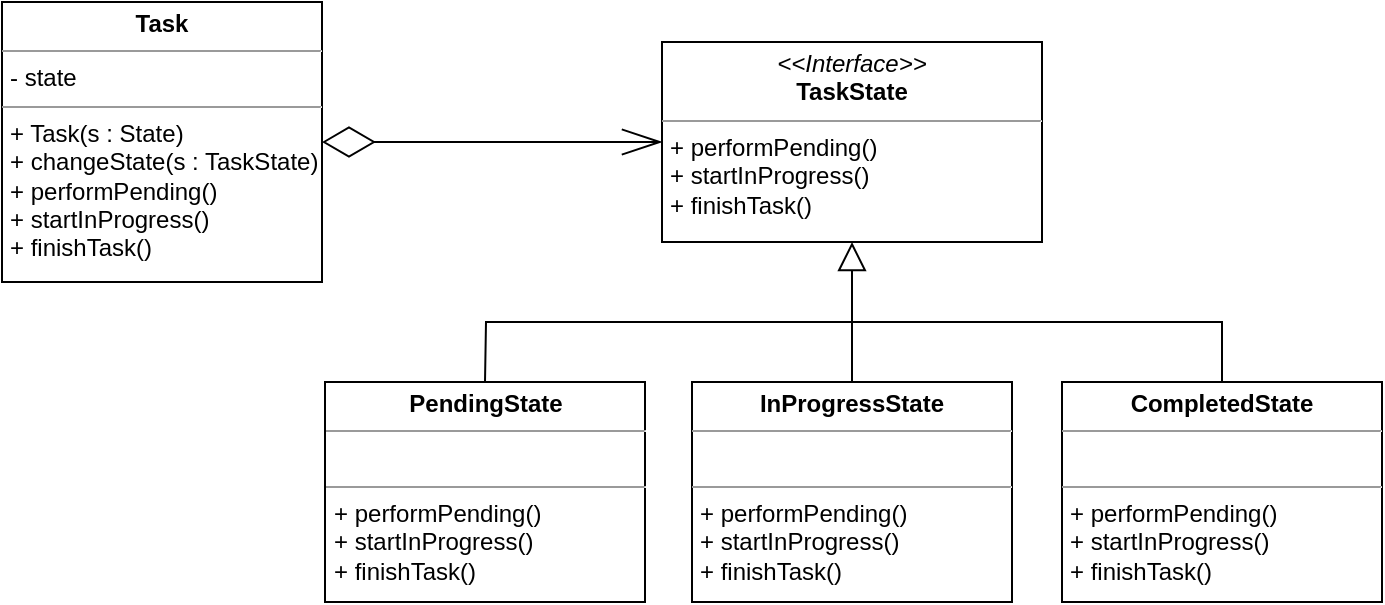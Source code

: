 <mxfile version="24.2.5" type="device" pages="4">
  <diagram name="หน้า-1" id="puEs_FOQYuRfNSsXM6Bd">
    <mxGraphModel dx="1194" dy="674" grid="1" gridSize="10" guides="1" tooltips="1" connect="1" arrows="1" fold="1" page="1" pageScale="1" pageWidth="827" pageHeight="1169" math="0" shadow="0">
      <root>
        <mxCell id="0" />
        <mxCell id="1" parent="0" />
        <mxCell id="XGIai7d3PAbNLULTYZ7_-11" value="&lt;p style=&quot;margin:0px;margin-top:4px;text-align:center;&quot;&gt;&lt;b&gt;Task&lt;/b&gt;&lt;/p&gt;&lt;hr size=&quot;1&quot;&gt;&lt;p style=&quot;margin:0px;margin-left:4px;&quot;&gt;- state&lt;/p&gt;&lt;hr size=&quot;1&quot;&gt;&lt;p style=&quot;margin:0px;margin-left:4px;&quot;&gt;+ Task(s : State)&lt;/p&gt;&lt;p style=&quot;margin:0px;margin-left:4px;&quot;&gt;+ changeState(s : TaskState)&lt;/p&gt;&lt;p style=&quot;border-color: var(--border-color); margin: 0px 0px 0px 4px;&quot;&gt;+ performPending()&lt;/p&gt;&lt;p style=&quot;border-color: var(--border-color); margin: 0px 0px 0px 4px;&quot;&gt;+ startInProgress()&lt;/p&gt;&lt;p style=&quot;border-color: var(--border-color); margin: 0px 0px 0px 4px;&quot;&gt;+ finishTask()&lt;/p&gt;" style="verticalAlign=top;align=left;overflow=fill;fontSize=12;fontFamily=Helvetica;html=1;whiteSpace=wrap;" parent="1" vertex="1">
          <mxGeometry x="40" y="300" width="160" height="140" as="geometry" />
        </mxCell>
        <mxCell id="XGIai7d3PAbNLULTYZ7_-12" value="&lt;p style=&quot;margin:0px;margin-top:4px;text-align:center;&quot;&gt;&lt;i&gt;&amp;lt;&amp;lt;Interface&amp;gt;&amp;gt;&lt;/i&gt;&lt;br&gt;&lt;b&gt;TaskState&lt;/b&gt;&lt;/p&gt;&lt;hr size=&quot;1&quot;&gt;&lt;p style=&quot;border-color: var(--border-color); margin: 0px 0px 0px 4px;&quot;&gt;+ performPending()&lt;/p&gt;&lt;p style=&quot;border-color: var(--border-color); margin: 0px 0px 0px 4px;&quot;&gt;+ startInProgress()&lt;/p&gt;&lt;p style=&quot;border-color: var(--border-color); margin: 0px 0px 0px 4px;&quot;&gt;+ finishTask()&lt;/p&gt;&lt;p style=&quot;border-color: var(--border-color); margin: 0px 0px 0px 4px;&quot;&gt;&lt;br&gt;&lt;/p&gt;" style="verticalAlign=top;align=left;overflow=fill;fontSize=12;fontFamily=Helvetica;html=1;whiteSpace=wrap;" parent="1" vertex="1">
          <mxGeometry x="370" y="320" width="190" height="100" as="geometry" />
        </mxCell>
        <mxCell id="XGIai7d3PAbNLULTYZ7_-13" value="&lt;p style=&quot;margin:0px;margin-top:4px;text-align:center;&quot;&gt;&lt;b&gt;PendingState&lt;/b&gt;&lt;/p&gt;&lt;hr size=&quot;1&quot;&gt;&lt;p style=&quot;margin:0px;margin-left:4px;&quot;&gt;&lt;br&gt;&lt;/p&gt;&lt;hr size=&quot;1&quot;&gt;&lt;p style=&quot;border-color: var(--border-color); margin: 0px 0px 0px 4px;&quot;&gt;+ performPending()&lt;/p&gt;&lt;p style=&quot;border-color: var(--border-color); margin: 0px 0px 0px 4px;&quot;&gt;+ startInProgress()&lt;/p&gt;&lt;p style=&quot;border-color: var(--border-color); margin: 0px 0px 0px 4px;&quot;&gt;+ finishTask()&lt;/p&gt;" style="verticalAlign=top;align=left;overflow=fill;fontSize=12;fontFamily=Helvetica;html=1;whiteSpace=wrap;" parent="1" vertex="1">
          <mxGeometry x="201.5" y="490" width="160" height="110" as="geometry" />
        </mxCell>
        <mxCell id="XGIai7d3PAbNLULTYZ7_-14" value="&lt;p style=&quot;margin:0px;margin-top:4px;text-align:center;&quot;&gt;&lt;b&gt;InProgressState&lt;/b&gt;&lt;/p&gt;&lt;hr size=&quot;1&quot;&gt;&lt;p style=&quot;margin:0px;margin-left:4px;&quot;&gt;&lt;br&gt;&lt;/p&gt;&lt;hr size=&quot;1&quot;&gt;&lt;p style=&quot;border-color: var(--border-color); margin: 0px 0px 0px 4px;&quot;&gt;+ performPending()&lt;/p&gt;&lt;p style=&quot;border-color: var(--border-color); margin: 0px 0px 0px 4px;&quot;&gt;+ startInProgress()&lt;/p&gt;&lt;p style=&quot;border-color: var(--border-color); margin: 0px 0px 0px 4px;&quot;&gt;+ finishTask()&lt;/p&gt;" style="verticalAlign=top;align=left;overflow=fill;fontSize=12;fontFamily=Helvetica;html=1;whiteSpace=wrap;" parent="1" vertex="1">
          <mxGeometry x="385" y="490" width="160" height="110" as="geometry" />
        </mxCell>
        <mxCell id="XGIai7d3PAbNLULTYZ7_-15" value="&lt;p style=&quot;margin:0px;margin-top:4px;text-align:center;&quot;&gt;&lt;b&gt;CompletedState&lt;/b&gt;&lt;/p&gt;&lt;hr size=&quot;1&quot;&gt;&lt;p style=&quot;margin:0px;margin-left:4px;&quot;&gt;&lt;br&gt;&lt;/p&gt;&lt;hr size=&quot;1&quot;&gt;&lt;p style=&quot;border-color: var(--border-color); margin: 0px 0px 0px 4px;&quot;&gt;+ performPending()&lt;/p&gt;&lt;p style=&quot;border-color: var(--border-color); margin: 0px 0px 0px 4px;&quot;&gt;+ startInProgress()&lt;/p&gt;&lt;p style=&quot;border-color: var(--border-color); margin: 0px 0px 0px 4px;&quot;&gt;+ finishTask()&lt;/p&gt;" style="verticalAlign=top;align=left;overflow=fill;fontSize=12;fontFamily=Helvetica;html=1;whiteSpace=wrap;" parent="1" vertex="1">
          <mxGeometry x="570" y="490" width="160" height="110" as="geometry" />
        </mxCell>
        <mxCell id="XGIai7d3PAbNLULTYZ7_-16" value="" style="endArrow=diamondThin;endFill=0;endSize=24;html=1;rounded=0;entryX=1;entryY=0.5;entryDx=0;entryDy=0;exitX=0;exitY=0.5;exitDx=0;exitDy=0;startArrow=openThin;startFill=0;startSize=18;" parent="1" source="XGIai7d3PAbNLULTYZ7_-12" target="XGIai7d3PAbNLULTYZ7_-11" edge="1">
          <mxGeometry width="160" relative="1" as="geometry">
            <mxPoint x="200" y="430" as="sourcePoint" />
            <mxPoint x="360" y="430" as="targetPoint" />
          </mxGeometry>
        </mxCell>
        <mxCell id="XGIai7d3PAbNLULTYZ7_-17" value="" style="endArrow=block;endFill=0;endSize=12;html=1;rounded=0;exitX=0.5;exitY=0;exitDx=0;exitDy=0;entryX=0.5;entryY=1;entryDx=0;entryDy=0;" parent="1" source="XGIai7d3PAbNLULTYZ7_-14" target="XGIai7d3PAbNLULTYZ7_-12" edge="1">
          <mxGeometry width="160" relative="1" as="geometry">
            <mxPoint x="450" y="430" as="sourcePoint" />
            <mxPoint x="610" y="430" as="targetPoint" />
          </mxGeometry>
        </mxCell>
        <mxCell id="XGIai7d3PAbNLULTYZ7_-18" value="" style="endArrow=none;html=1;rounded=0;exitX=0.5;exitY=0;exitDx=0;exitDy=0;entryX=0.5;entryY=0;entryDx=0;entryDy=0;" parent="1" source="XGIai7d3PAbNLULTYZ7_-13" target="XGIai7d3PAbNLULTYZ7_-15" edge="1">
          <mxGeometry width="50" height="50" relative="1" as="geometry">
            <mxPoint x="500" y="450" as="sourcePoint" />
            <mxPoint x="550" y="400" as="targetPoint" />
            <Array as="points">
              <mxPoint x="282" y="460" />
              <mxPoint x="650" y="460" />
            </Array>
          </mxGeometry>
        </mxCell>
      </root>
    </mxGraphModel>
  </diagram>
  <diagram id="gwWn6jDMdARRZMakemtv" name="หน้า-2">
    <mxGraphModel dx="1194" dy="674" grid="1" gridSize="10" guides="1" tooltips="1" connect="1" arrows="1" fold="1" page="1" pageScale="1" pageWidth="827" pageHeight="1169" math="0" shadow="0">
      <root>
        <mxCell id="0" />
        <mxCell id="1" parent="0" />
        <mxCell id="5GZxQKkWY-LR2-eykpue-1" value="&lt;p style=&quot;margin:0px;margin-top:4px;text-align:center;&quot;&gt;&lt;b&gt;Task&lt;/b&gt;&lt;/p&gt;&lt;hr size=&quot;1&quot;&gt;&lt;p style=&quot;margin:0px;margin-left:4px;&quot;&gt;- state&lt;/p&gt;&lt;hr size=&quot;1&quot;&gt;&lt;p style=&quot;margin:0px;margin-left:4px;&quot;&gt;+ Task(s : State)&lt;/p&gt;&lt;p style=&quot;margin:0px;margin-left:4px;&quot;&gt;+ changeState(s : TaskState)&lt;/p&gt;&lt;p style=&quot;border-color: var(--border-color); margin: 0px 0px 0px 4px;&quot;&gt;+ performTask()&lt;/p&gt;&lt;p style=&quot;border-color: var(--border-color); margin: 0px 0px 0px 4px;&quot;&gt;+ run()&lt;/p&gt;&lt;p style=&quot;border-color: var(--border-color); margin: 0px 0px 0px 4px;&quot;&gt;+ finishTask()&lt;/p&gt;&lt;p style=&quot;border-color: var(--border-color); margin: 0px 0px 0px 4px;&quot;&gt;+ cancelTask()&lt;/p&gt;" style="verticalAlign=top;align=left;overflow=fill;fontSize=12;fontFamily=Helvetica;html=1;whiteSpace=wrap;" parent="1" vertex="1">
          <mxGeometry x="60" y="287.5" width="160" height="155" as="geometry" />
        </mxCell>
        <mxCell id="5GZxQKkWY-LR2-eykpue-2" value="&lt;p style=&quot;margin:0px;margin-top:4px;text-align:center;&quot;&gt;&lt;i&gt;&amp;lt;&amp;lt;Interface&amp;gt;&amp;gt;&lt;/i&gt;&lt;br&gt;&lt;b&gt;TaskState&lt;/b&gt;&lt;/p&gt;&lt;hr size=&quot;1&quot;&gt;&lt;p style=&quot;border-color: var(--border-color); margin: 0px 0px 0px 4px;&quot;&gt;+ performTask()&lt;/p&gt;&lt;p style=&quot;border-color: var(--border-color); margin: 0px 0px 0px 4px;&quot;&gt;+ run()&lt;/p&gt;&lt;p style=&quot;border-color: var(--border-color); margin: 0px 0px 0px 4px;&quot;&gt;+ finishTask()&lt;/p&gt;&lt;p style=&quot;border-color: var(--border-color); margin: 0px 0px 0px 4px;&quot;&gt;+ cancelTask()&lt;/p&gt;&lt;p style=&quot;border-color: var(--border-color); margin: 0px 0px 0px 4px;&quot;&gt;&lt;br&gt;&lt;/p&gt;" style="verticalAlign=top;align=left;overflow=fill;fontSize=12;fontFamily=Helvetica;html=1;whiteSpace=wrap;" parent="1" vertex="1">
          <mxGeometry x="370" y="310" width="190" height="110" as="geometry" />
        </mxCell>
        <mxCell id="5GZxQKkWY-LR2-eykpue-3" value="&lt;p style=&quot;margin:0px;margin-top:4px;text-align:center;&quot;&gt;&lt;b&gt;PendingState&lt;/b&gt;&lt;/p&gt;&lt;hr size=&quot;1&quot;&gt;&lt;p style=&quot;margin:0px;margin-left:4px;&quot;&gt;&lt;br&gt;&lt;/p&gt;&lt;hr size=&quot;1&quot;&gt;&lt;p style=&quot;border-color: var(--border-color); margin: 0px 0px 0px 4px;&quot;&gt;+ performTask()&lt;/p&gt;&lt;p style=&quot;border-color: var(--border-color); margin: 0px 0px 0px 4px;&quot;&gt;+ run()&lt;/p&gt;&lt;p style=&quot;border-color: var(--border-color); margin: 0px 0px 0px 4px;&quot;&gt;+ finishTask()&lt;/p&gt;&lt;p style=&quot;border-color: var(--border-color); margin: 0px 0px 0px 4px;&quot;&gt;+ cancelTask()&lt;br&gt;&lt;/p&gt;" style="verticalAlign=top;align=left;overflow=fill;fontSize=12;fontFamily=Helvetica;html=1;whiteSpace=wrap;" parent="1" vertex="1">
          <mxGeometry x="105.75" y="490" width="160" height="120" as="geometry" />
        </mxCell>
        <mxCell id="5GZxQKkWY-LR2-eykpue-4" value="&lt;p style=&quot;margin:0px;margin-top:4px;text-align:center;&quot;&gt;&lt;b&gt;InProgressState&lt;/b&gt;&lt;/p&gt;&lt;hr size=&quot;1&quot;&gt;&lt;p style=&quot;margin:0px;margin-left:4px;&quot;&gt;&lt;br&gt;&lt;/p&gt;&lt;hr size=&quot;1&quot;&gt;&lt;p style=&quot;border-color: var(--border-color); margin: 0px 0px 0px 4px;&quot;&gt;+ performTask()&lt;/p&gt;&lt;p style=&quot;border-color: var(--border-color); margin: 0px 0px 0px 4px;&quot;&gt;+ run()&lt;/p&gt;&lt;p style=&quot;border-color: var(--border-color); margin: 0px 0px 0px 4px;&quot;&gt;+ finishTask()&lt;/p&gt;&lt;p style=&quot;border-color: var(--border-color); margin: 0px 0px 0px 4px;&quot;&gt;+ cancelTask()&lt;br&gt;&lt;/p&gt;" style="verticalAlign=top;align=left;overflow=fill;fontSize=12;fontFamily=Helvetica;html=1;whiteSpace=wrap;" parent="1" vertex="1">
          <mxGeometry x="290" y="490" width="160" height="120" as="geometry" />
        </mxCell>
        <mxCell id="5GZxQKkWY-LR2-eykpue-5" value="&lt;p style=&quot;margin:0px;margin-top:4px;text-align:center;&quot;&gt;&lt;b&gt;CompletedState&lt;/b&gt;&lt;/p&gt;&lt;hr size=&quot;1&quot;&gt;&lt;p style=&quot;margin:0px;margin-left:4px;&quot;&gt;&lt;br&gt;&lt;/p&gt;&lt;hr size=&quot;1&quot;&gt;&lt;p style=&quot;border-color: var(--border-color); margin: 0px 0px 0px 4px;&quot;&gt;+ performTask()&lt;/p&gt;&lt;p style=&quot;border-color: var(--border-color); margin: 0px 0px 0px 4px;&quot;&gt;+ run()&lt;/p&gt;&lt;p style=&quot;border-color: var(--border-color); margin: 0px 0px 0px 4px;&quot;&gt;+ finishTask()&lt;/p&gt;&lt;p style=&quot;border-color: var(--border-color); margin: 0px 0px 0px 4px;&quot;&gt;+ cancelTask()&lt;br&gt;&lt;/p&gt;" style="verticalAlign=top;align=left;overflow=fill;fontSize=12;fontFamily=Helvetica;html=1;whiteSpace=wrap;" parent="1" vertex="1">
          <mxGeometry x="474.25" y="490" width="160" height="120" as="geometry" />
        </mxCell>
        <mxCell id="5GZxQKkWY-LR2-eykpue-6" value="" style="endArrow=diamondThin;endFill=0;endSize=24;html=1;rounded=0;entryX=1;entryY=0.5;entryDx=0;entryDy=0;exitX=0;exitY=0.5;exitDx=0;exitDy=0;startArrow=openThin;startFill=0;startSize=18;" parent="1" source="5GZxQKkWY-LR2-eykpue-2" target="5GZxQKkWY-LR2-eykpue-1" edge="1">
          <mxGeometry width="160" relative="1" as="geometry">
            <mxPoint x="200" y="430" as="sourcePoint" />
            <mxPoint x="360" y="430" as="targetPoint" />
          </mxGeometry>
        </mxCell>
        <mxCell id="5GZxQKkWY-LR2-eykpue-7" value="" style="endArrow=block;endFill=0;endSize=12;html=1;rounded=0;entryX=0.5;entryY=1;entryDx=0;entryDy=0;" parent="1" target="5GZxQKkWY-LR2-eykpue-2" edge="1">
          <mxGeometry width="160" relative="1" as="geometry">
            <mxPoint x="465" y="460" as="sourcePoint" />
            <mxPoint x="610" y="430" as="targetPoint" />
          </mxGeometry>
        </mxCell>
        <mxCell id="5GZxQKkWY-LR2-eykpue-8" value="" style="endArrow=none;html=1;rounded=0;exitX=0.5;exitY=0;exitDx=0;exitDy=0;entryX=0.5;entryY=0;entryDx=0;entryDy=0;" parent="1" source="5GZxQKkWY-LR2-eykpue-3" target="5GZxQKkWY-LR2-eykpue-5" edge="1">
          <mxGeometry width="50" height="50" relative="1" as="geometry">
            <mxPoint x="404.25" y="450" as="sourcePoint" />
            <mxPoint x="454.25" y="400" as="targetPoint" />
            <Array as="points">
              <mxPoint x="186.25" y="460" />
              <mxPoint x="554.25" y="460" />
            </Array>
          </mxGeometry>
        </mxCell>
        <mxCell id="5GZxQKkWY-LR2-eykpue-9" value="&lt;p style=&quot;margin:0px;margin-top:4px;text-align:center;&quot;&gt;&lt;b&gt;CancelState&lt;/b&gt;&lt;/p&gt;&lt;hr size=&quot;1&quot;&gt;&lt;p style=&quot;margin:0px;margin-left:4px;&quot;&gt;&lt;br&gt;&lt;/p&gt;&lt;hr size=&quot;1&quot;&gt;&lt;p style=&quot;border-color: var(--border-color); margin: 0px 0px 0px 4px;&quot;&gt;+ performTask()&lt;/p&gt;&lt;p style=&quot;border-color: var(--border-color); margin: 0px 0px 0px 4px;&quot;&gt;+ run()&lt;/p&gt;&lt;p style=&quot;border-color: var(--border-color); margin: 0px 0px 0px 4px;&quot;&gt;+ finishTask()&lt;/p&gt;&lt;p style=&quot;border-color: var(--border-color); margin: 0px 0px 0px 4px;&quot;&gt;+ cancelTask()&lt;br&gt;&lt;/p&gt;" style="verticalAlign=top;align=left;overflow=fill;fontSize=12;fontFamily=Helvetica;html=1;whiteSpace=wrap;" parent="1" vertex="1">
          <mxGeometry x="664.25" y="490" width="160" height="120" as="geometry" />
        </mxCell>
        <mxCell id="uN3MiCEPNP_pIb_5EP9c-1" value="" style="endArrow=none;html=1;rounded=0;entryX=0.5;entryY=0;entryDx=0;entryDy=0;" parent="1" target="5GZxQKkWY-LR2-eykpue-9" edge="1">
          <mxGeometry width="50" height="50" relative="1" as="geometry">
            <mxPoint x="554.25" y="460" as="sourcePoint" />
            <mxPoint x="694.25" y="490" as="targetPoint" />
            <Array as="points">
              <mxPoint x="744.25" y="460" />
            </Array>
          </mxGeometry>
        </mxCell>
        <mxCell id="uN3MiCEPNP_pIb_5EP9c-2" value="" style="endArrow=none;html=1;rounded=0;exitX=0.5;exitY=0;exitDx=0;exitDy=0;" parent="1" source="5GZxQKkWY-LR2-eykpue-4" edge="1">
          <mxGeometry width="50" height="50" relative="1" as="geometry">
            <mxPoint x="410" y="570" as="sourcePoint" />
            <mxPoint x="370" y="460" as="targetPoint" />
          </mxGeometry>
        </mxCell>
      </root>
    </mxGraphModel>
  </diagram>
  <diagram id="TdPEbezARFviZ8AEUG3_" name="หน้า-3">
    <mxGraphModel dx="1194" dy="674" grid="1" gridSize="10" guides="1" tooltips="1" connect="1" arrows="1" fold="1" page="1" pageScale="1" pageWidth="827" pageHeight="1169" math="0" shadow="0">
      <root>
        <mxCell id="0" />
        <mxCell id="1" parent="0" />
        <mxCell id="vawMg2Pv7kUV-w0Bn2ad-1" value="&lt;p style=&quot;margin:0px;margin-top:4px;text-align:center;&quot;&gt;&lt;b&gt;Phone&lt;/b&gt;&lt;/p&gt;&lt;hr size=&quot;1&quot;&gt;&lt;p style=&quot;margin:0px;margin-left:4px;&quot;&gt;- state&lt;/p&gt;&lt;hr size=&quot;1&quot;&gt;&lt;p style=&quot;margin:0px;margin-left:4px;&quot;&gt;+ Phone(s : State)&lt;/p&gt;&lt;p style=&quot;margin:0px;margin-left:4px;&quot;&gt;+ changeState(s : PhoneState)&lt;/p&gt;&lt;p style=&quot;border-color: var(--border-color); margin: 0px 0px 0px 4px;&quot;&gt;+ pickUp()&lt;/p&gt;&lt;p style=&quot;border-color: var(--border-color); margin: 0px 0px 0px 4px;&quot;&gt;+ hangUp()&lt;/p&gt;&lt;p style=&quot;border-color: var(--border-color); margin: 0px 0px 0px 4px;&quot;&gt;+ dial()&lt;/p&gt;" style="verticalAlign=top;align=left;overflow=fill;fontSize=12;fontFamily=Helvetica;html=1;whiteSpace=wrap;" parent="1" vertex="1">
          <mxGeometry x="41.5" y="295" width="160" height="150" as="geometry" />
        </mxCell>
        <mxCell id="vawMg2Pv7kUV-w0Bn2ad-2" value="&lt;p style=&quot;margin:0px;margin-top:4px;text-align:center;&quot;&gt;&lt;i&gt;&amp;lt;&amp;lt;Interface&amp;gt;&amp;gt;&lt;/i&gt;&lt;br&gt;&lt;b&gt;PhoneState&lt;/b&gt;&lt;/p&gt;&lt;hr size=&quot;1&quot;&gt;&lt;p style=&quot;border-color: var(--border-color); margin: 0px 0px 0px 4px;&quot;&gt;+ pickUp()&lt;/p&gt;&lt;p style=&quot;border-color: var(--border-color); margin: 0px 0px 0px 4px;&quot;&gt;+ hangUp()&lt;/p&gt;&lt;p style=&quot;border-color: var(--border-color); margin: 0px 0px 0px 4px;&quot;&gt;+ dial()&lt;/p&gt;&lt;p style=&quot;border-color: var(--border-color); margin: 0px 0px 0px 4px;&quot;&gt;&lt;br&gt;&lt;/p&gt;" style="verticalAlign=top;align=left;overflow=fill;fontSize=12;fontFamily=Helvetica;html=1;whiteSpace=wrap;" parent="1" vertex="1">
          <mxGeometry x="370" y="320" width="190" height="100" as="geometry" />
        </mxCell>
        <mxCell id="vawMg2Pv7kUV-w0Bn2ad-3" value="&lt;p style=&quot;margin:0px;margin-top:4px;text-align:center;&quot;&gt;&lt;b&gt;PhoneStatePickedUp&lt;/b&gt;&lt;br&gt;&lt;/p&gt;&lt;hr size=&quot;1&quot;&gt;&lt;p style=&quot;margin:0px;margin-left:4px;&quot;&gt;&lt;br&gt;&lt;/p&gt;&lt;hr size=&quot;1&quot;&gt;&lt;p style=&quot;border-color: var(--border-color); margin: 0px 0px 0px 4px;&quot;&gt;+ pickUp()&lt;/p&gt;&lt;p style=&quot;border-color: var(--border-color); margin: 0px 0px 0px 4px;&quot;&gt;+ hangUp()&lt;/p&gt;&lt;p style=&quot;border-color: var(--border-color); margin: 0px 0px 0px 4px;&quot;&gt;+ dial()&lt;/p&gt;" style="verticalAlign=top;align=left;overflow=fill;fontSize=12;fontFamily=Helvetica;html=1;whiteSpace=wrap;" parent="1" vertex="1">
          <mxGeometry x="201.5" y="490" width="160" height="110" as="geometry" />
        </mxCell>
        <mxCell id="vawMg2Pv7kUV-w0Bn2ad-4" value="&lt;p style=&quot;margin:0px;margin-top:4px;text-align:center;&quot;&gt;&lt;b&gt;PhoneStateIdle&lt;/b&gt;&lt;/p&gt;&lt;hr size=&quot;1&quot;&gt;&lt;p style=&quot;margin:0px;margin-left:4px;&quot;&gt;&lt;br&gt;&lt;/p&gt;&lt;hr size=&quot;1&quot;&gt;&lt;p style=&quot;border-color: var(--border-color); margin: 0px 0px 0px 4px;&quot;&gt;+ pickUp()&lt;/p&gt;&lt;p style=&quot;border-color: var(--border-color); margin: 0px 0px 0px 4px;&quot;&gt;+ hangUp()&lt;/p&gt;&lt;p style=&quot;border-color: var(--border-color); margin: 0px 0px 0px 4px;&quot;&gt;+ dial()&lt;/p&gt;" style="verticalAlign=top;align=left;overflow=fill;fontSize=12;fontFamily=Helvetica;html=1;whiteSpace=wrap;" parent="1" vertex="1">
          <mxGeometry x="385" y="490" width="160" height="110" as="geometry" />
        </mxCell>
        <mxCell id="vawMg2Pv7kUV-w0Bn2ad-5" value="&lt;p style=&quot;margin:0px;margin-top:4px;text-align:center;&quot;&gt;&lt;b&gt;PhoneStateCalling&lt;/b&gt;&lt;/p&gt;&lt;hr size=&quot;1&quot;&gt;&lt;p style=&quot;margin:0px;margin-left:4px;&quot;&gt;&lt;br&gt;&lt;/p&gt;&lt;hr size=&quot;1&quot;&gt;&lt;p style=&quot;border-color: var(--border-color); margin: 0px 0px 0px 4px;&quot;&gt;+ pickUp()&lt;/p&gt;&lt;p style=&quot;border-color: var(--border-color); margin: 0px 0px 0px 4px;&quot;&gt;+ hangUp()&lt;/p&gt;&lt;p style=&quot;border-color: var(--border-color); margin: 0px 0px 0px 4px;&quot;&gt;+ dial()&lt;/p&gt;" style="verticalAlign=top;align=left;overflow=fill;fontSize=12;fontFamily=Helvetica;html=1;whiteSpace=wrap;" parent="1" vertex="1">
          <mxGeometry x="570" y="490" width="160" height="110" as="geometry" />
        </mxCell>
        <mxCell id="vawMg2Pv7kUV-w0Bn2ad-6" value="" style="endArrow=diamondThin;endFill=0;endSize=24;html=1;rounded=0;entryX=1;entryY=0.5;entryDx=0;entryDy=0;exitX=0;exitY=0.5;exitDx=0;exitDy=0;startArrow=openThin;startFill=0;startSize=18;" parent="1" source="vawMg2Pv7kUV-w0Bn2ad-2" target="vawMg2Pv7kUV-w0Bn2ad-1" edge="1">
          <mxGeometry width="160" relative="1" as="geometry">
            <mxPoint x="200" y="430" as="sourcePoint" />
            <mxPoint x="360" y="430" as="targetPoint" />
          </mxGeometry>
        </mxCell>
        <mxCell id="vawMg2Pv7kUV-w0Bn2ad-7" value="" style="endArrow=block;endFill=0;endSize=12;html=1;rounded=0;exitX=0.5;exitY=0;exitDx=0;exitDy=0;entryX=0.5;entryY=1;entryDx=0;entryDy=0;" parent="1" source="vawMg2Pv7kUV-w0Bn2ad-4" target="vawMg2Pv7kUV-w0Bn2ad-2" edge="1">
          <mxGeometry width="160" relative="1" as="geometry">
            <mxPoint x="450" y="430" as="sourcePoint" />
            <mxPoint x="610" y="430" as="targetPoint" />
          </mxGeometry>
        </mxCell>
        <mxCell id="vawMg2Pv7kUV-w0Bn2ad-8" value="" style="endArrow=none;html=1;rounded=0;exitX=0.5;exitY=0;exitDx=0;exitDy=0;entryX=0.5;entryY=0;entryDx=0;entryDy=0;" parent="1" source="vawMg2Pv7kUV-w0Bn2ad-3" target="vawMg2Pv7kUV-w0Bn2ad-5" edge="1">
          <mxGeometry width="50" height="50" relative="1" as="geometry">
            <mxPoint x="500" y="450" as="sourcePoint" />
            <mxPoint x="550" y="400" as="targetPoint" />
            <Array as="points">
              <mxPoint x="282" y="460" />
              <mxPoint x="650" y="460" />
            </Array>
          </mxGeometry>
        </mxCell>
      </root>
    </mxGraphModel>
  </diagram>
  <diagram id="buVr43eb9JIs9IyNp9RK" name="หน้า-4">
    <mxGraphModel dx="2021" dy="674" grid="1" gridSize="10" guides="1" tooltips="1" connect="1" arrows="1" fold="1" page="1" pageScale="1" pageWidth="827" pageHeight="1169" math="0" shadow="0">
      <root>
        <mxCell id="0" />
        <mxCell id="1" parent="0" />
        <mxCell id="gVInbZmwOfoKGBNRdF73-1" value="&lt;p style=&quot;margin:0px;margin-top:4px;text-align:center;&quot;&gt;&lt;b&gt;Microwave&lt;/b&gt;&lt;/p&gt;&lt;hr size=&quot;1&quot;&gt;&lt;p style=&quot;margin:0px;margin-left:4px;&quot;&gt;- state&lt;/p&gt;&lt;hr size=&quot;1&quot;&gt;&lt;p style=&quot;margin:0px;margin-left:4px;&quot;&gt;&lt;span style=&quot;background-color: initial;&quot;&gt;+ changeState(s : State)&lt;/span&gt;&lt;/p&gt;&lt;p style=&quot;border-color: var(--border-color); margin: 0px 0px 0px 4px;&quot;&gt;+ start()&lt;/p&gt;&lt;p style=&quot;border-color: var(--border-color); margin: 0px 0px 0px 4px;&quot;&gt;+ stop()&lt;/p&gt;&lt;p style=&quot;border-color: var(--border-color); margin: 0px 0px 0px 4px;&quot;&gt;+ pause()&lt;/p&gt;&lt;p style=&quot;border-color: var(--border-color); margin: 0px 0px 0px 4px;&quot;&gt;+ open()&lt;/p&gt;" style="verticalAlign=top;align=left;overflow=fill;fontSize=12;fontFamily=Helvetica;html=1;whiteSpace=wrap;" parent="1" vertex="1">
          <mxGeometry x="41.5" y="297.5" width="160" height="135" as="geometry" />
        </mxCell>
        <mxCell id="gVInbZmwOfoKGBNRdF73-2" value="&lt;p style=&quot;margin:0px;margin-top:4px;text-align:center;&quot;&gt;&lt;i&gt;&amp;lt;&amp;lt;Interface&amp;gt;&amp;gt;&lt;/i&gt;&lt;br&gt;&lt;b&gt;State&lt;/b&gt;&lt;/p&gt;&lt;hr size=&quot;1&quot;&gt;&lt;p style=&quot;border-color: var(--border-color); margin: 0px 0px 0px 4px;&quot;&gt;+ start()&lt;/p&gt;&lt;p style=&quot;border-color: var(--border-color); margin: 0px 0px 0px 4px;&quot;&gt;+ stop()&lt;/p&gt;&lt;p style=&quot;border-color: var(--border-color); margin: 0px 0px 0px 4px;&quot;&gt;+ pause()&lt;/p&gt;&lt;p style=&quot;border-color: var(--border-color); margin: 0px 0px 0px 4px;&quot;&gt;+ open()&lt;br&gt;&lt;/p&gt;" style="verticalAlign=top;align=left;overflow=fill;fontSize=12;fontFamily=Helvetica;html=1;whiteSpace=wrap;" parent="1" vertex="1">
          <mxGeometry x="370" y="310" width="190" height="110" as="geometry" />
        </mxCell>
        <mxCell id="gVInbZmwOfoKGBNRdF73-3" value="&lt;p style=&quot;margin:0px;margin-top:4px;text-align:center;&quot;&gt;&lt;b&gt;WorkingState&lt;/b&gt;&lt;br&gt;&lt;/p&gt;&lt;hr size=&quot;1&quot;&gt;&lt;p style=&quot;margin:0px;margin-left:4px;&quot;&gt;&lt;br&gt;&lt;/p&gt;&lt;hr size=&quot;1&quot;&gt;&lt;p style=&quot;border-color: var(--border-color); margin: 0px 0px 0px 4px;&quot;&gt;+ start()&lt;/p&gt;&lt;p style=&quot;border-color: var(--border-color); margin: 0px 0px 0px 4px;&quot;&gt;+ stop()&lt;/p&gt;&lt;p style=&quot;border-color: var(--border-color); margin: 0px 0px 0px 4px;&quot;&gt;+ pause()&lt;/p&gt;&lt;p style=&quot;border-color: var(--border-color); margin: 0px 0px 0px 4px;&quot;&gt;+ open()&lt;/p&gt;" style="verticalAlign=top;align=left;overflow=fill;fontSize=12;fontFamily=Helvetica;html=1;whiteSpace=wrap;" parent="1" vertex="1">
          <mxGeometry x="201.5" y="490" width="160" height="120" as="geometry" />
        </mxCell>
        <mxCell id="gVInbZmwOfoKGBNRdF73-4" value="&lt;p style=&quot;margin:0px;margin-top:4px;text-align:center;&quot;&gt;&lt;b&gt;WaitingState&lt;/b&gt;&lt;/p&gt;&lt;hr size=&quot;1&quot;&gt;&lt;p style=&quot;margin:0px;margin-left:4px;&quot;&gt;&lt;br&gt;&lt;/p&gt;&lt;hr size=&quot;1&quot;&gt;&lt;p style=&quot;border-color: var(--border-color); margin: 0px 0px 0px 4px;&quot;&gt;+ start()&lt;/p&gt;&lt;p style=&quot;border-color: var(--border-color); margin: 0px 0px 0px 4px;&quot;&gt;+ stop()&lt;/p&gt;&lt;p style=&quot;border-color: var(--border-color); margin: 0px 0px 0px 4px;&quot;&gt;+ pause()&lt;/p&gt;&lt;p style=&quot;border-color: var(--border-color); margin: 0px 0px 0px 4px;&quot;&gt;+ open()&lt;br&gt;&lt;/p&gt;" style="verticalAlign=top;align=left;overflow=fill;fontSize=12;fontFamily=Helvetica;html=1;whiteSpace=wrap;" parent="1" vertex="1">
          <mxGeometry x="385" y="490" width="160" height="120" as="geometry" />
        </mxCell>
        <mxCell id="gVInbZmwOfoKGBNRdF73-5" value="&lt;p style=&quot;margin:0px;margin-top:4px;text-align:center;&quot;&gt;&lt;b&gt;PausedState&lt;/b&gt;&lt;/p&gt;&lt;hr size=&quot;1&quot;&gt;&lt;p style=&quot;margin:0px;margin-left:4px;&quot;&gt;&lt;br&gt;&lt;/p&gt;&lt;hr size=&quot;1&quot;&gt;&lt;p style=&quot;border-color: var(--border-color); margin: 0px 0px 0px 4px;&quot;&gt;+ start()&lt;/p&gt;&lt;p style=&quot;border-color: var(--border-color); margin: 0px 0px 0px 4px;&quot;&gt;+ stop()&lt;/p&gt;&lt;p style=&quot;border-color: var(--border-color); margin: 0px 0px 0px 4px;&quot;&gt;+ pause()&lt;/p&gt;&lt;p style=&quot;border-color: var(--border-color); margin: 0px 0px 0px 4px;&quot;&gt;+&lt;span style=&quot;background-color: initial;&quot;&gt;&amp;nbsp;open()&lt;/span&gt;&lt;/p&gt;" style="verticalAlign=top;align=left;overflow=fill;fontSize=12;fontFamily=Helvetica;html=1;whiteSpace=wrap;" parent="1" vertex="1">
          <mxGeometry x="570" y="490" width="160" height="130" as="geometry" />
        </mxCell>
        <mxCell id="gVInbZmwOfoKGBNRdF73-6" value="" style="endArrow=diamondThin;endFill=0;endSize=24;html=1;rounded=0;entryX=1;entryY=0.5;entryDx=0;entryDy=0;exitX=0;exitY=0.5;exitDx=0;exitDy=0;startArrow=openThin;startFill=0;startSize=18;" parent="1" source="gVInbZmwOfoKGBNRdF73-2" target="gVInbZmwOfoKGBNRdF73-1" edge="1">
          <mxGeometry width="160" relative="1" as="geometry">
            <mxPoint x="200" y="430" as="sourcePoint" />
            <mxPoint x="360" y="430" as="targetPoint" />
          </mxGeometry>
        </mxCell>
        <mxCell id="gVInbZmwOfoKGBNRdF73-7" value="" style="endArrow=block;endFill=0;endSize=12;html=1;rounded=0;exitX=0.5;exitY=0;exitDx=0;exitDy=0;entryX=0.5;entryY=1;entryDx=0;entryDy=0;" parent="1" source="gVInbZmwOfoKGBNRdF73-4" target="gVInbZmwOfoKGBNRdF73-2" edge="1">
          <mxGeometry width="160" relative="1" as="geometry">
            <mxPoint x="450" y="430" as="sourcePoint" />
            <mxPoint x="610" y="430" as="targetPoint" />
          </mxGeometry>
        </mxCell>
        <mxCell id="gVInbZmwOfoKGBNRdF73-8" value="" style="endArrow=none;html=1;rounded=0;exitX=0.5;exitY=0;exitDx=0;exitDy=0;entryX=0.5;entryY=0;entryDx=0;entryDy=0;" parent="1" source="gVInbZmwOfoKGBNRdF73-3" target="gVInbZmwOfoKGBNRdF73-5" edge="1">
          <mxGeometry width="50" height="50" relative="1" as="geometry">
            <mxPoint x="500" y="450" as="sourcePoint" />
            <mxPoint x="550" y="400" as="targetPoint" />
            <Array as="points">
              <mxPoint x="282" y="460" />
              <mxPoint x="650" y="460" />
            </Array>
          </mxGeometry>
        </mxCell>
        <mxCell id="izfjKOzp7Il7QNQU1qS5-1" value="&lt;font color=&quot;#494949&quot;&gt;&lt;div&gt;if s != None :&lt;/div&gt;&lt;div&gt;&lt;span style=&quot;white-space:pre&quot;&gt;&#x9;&lt;/span&gt;self.state = s&lt;/div&gt;&lt;/font&gt;" style="shape=note;size=6;align=left;spacingLeft=10;html=1;whiteSpace=wrap;strokeWidth=1.5;strokeColor=#C3C3C3;gradientColor=none;fillColor=#EBEBEB;" parent="1" vertex="1">
          <mxGeometry x="-200" y="320" width="196.5" height="40" as="geometry" />
        </mxCell>
        <mxCell id="izfjKOzp7Il7QNQU1qS5-2" value="" style="endArrow=oval;dashed=1;html=1;rounded=0;startArrow=none;startFill=0;endFill=1;exitX=0;exitY=0;exitDx=196.5;exitDy=23;exitPerimeter=0;" parent="1" source="izfjKOzp7Il7QNQU1qS5-1" edge="1">
          <mxGeometry width="50" height="50" relative="1" as="geometry">
            <mxPoint x="35" y="353" as="sourcePoint" />
            <mxPoint x="41.5" y="360" as="targetPoint" />
          </mxGeometry>
        </mxCell>
        <mxCell id="1smPHtXyyWKq-xuJTlmH-1" value="&lt;font style=&quot;font-size: 36px;&quot;&gt;State&lt;/font&gt;" style="text;html=1;align=center;verticalAlign=middle;whiteSpace=wrap;rounded=0;" vertex="1" parent="1">
          <mxGeometry x="-190" y="230" width="60" height="30" as="geometry" />
        </mxCell>
      </root>
    </mxGraphModel>
  </diagram>
</mxfile>
